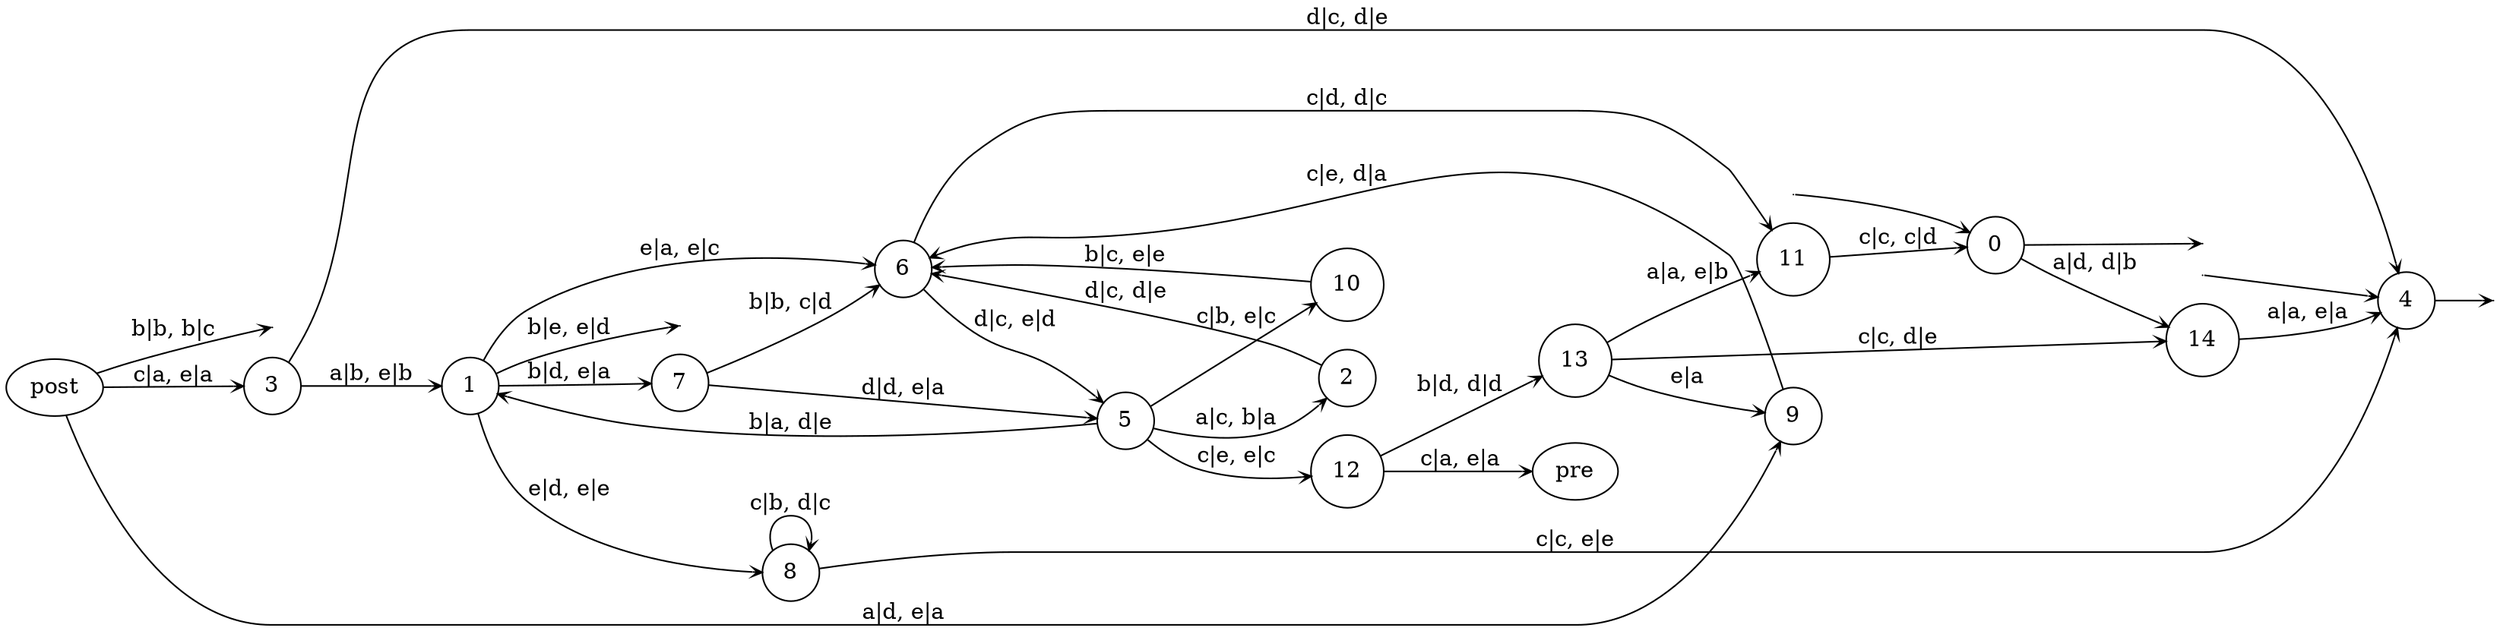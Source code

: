 digraph
{
  vcsn_context = "lat<letterset<char_letters(abcde)>, letterset<char_letters(abcde)>>, b"
  rankdir = LR
  edge [arrowhead = vee, arrowsize = .6]
  {
    node [shape = point, width = 0]
    I0
    I4
    Fpost
    Fpost
    F0
    F1
    F1
    F4
  }
  {
    node [shape = circle, style = rounded, width = 0.5]
    0
    1
    2
    3
    4
    5
    6
    7
    8
    9
    10
    11
    12
    13
    14
  }
  I0 -> 0
  I4 -> 4
  post -> Fpost [label = "b|b, b|c"]
  post -> 3 [label = "c|a, e|a"]
  post -> 9 [label = "a|d, e|a"]
  0 -> F0
  0 -> 14 [label = "a|d, d|b"]
  1 -> F1 [label = "b|e, e|d"]
  1 -> 6 [label = "e|a, e|c"]
  1 -> 7 [label = "b|d, e|a"]
  1 -> 8 [label = "e|d, e|e"]
  2 -> 6 [label = "d|c, d|e"]
  3 -> 1 [label = "a|b, e|b"]
  3 -> 4 [label = "d|c, d|e"]
  4 -> F4
  5 -> 1 [label = "b|a, d|e"]
  5 -> 2 [label = "a|c, b|a"]
  5 -> 10 [label = "c|b, e|c"]
  5 -> 12 [label = "c|e, e|c"]
  6 -> 5 [label = "d|c, e|d"]
  6 -> 11 [label = "c|d, d|c"]
  7 -> 5 [label = "d|d, e|a"]
  7 -> 6 [label = "b|b, c|d"]
  8 -> 4 [label = "c|c, e|e"]
  8 -> 8 [label = "c|b, d|c"]
  9 -> 6 [label = "c|e, d|a"]
  10 -> 6 [label = "b|c, e|e"]
  11 -> 0 [label = "c|c, c|d"]
  12 -> pre [label = "c|a, e|a"]
  12 -> 13 [label = "b|d, d|d"]
  13 -> 9 [label = "e|a"]
  13 -> 11 [label = "a|a, e|b"]
  13 -> 14 [label = "c|c, d|e"]
  14 -> 4 [label = "a|a, e|a"]
}
